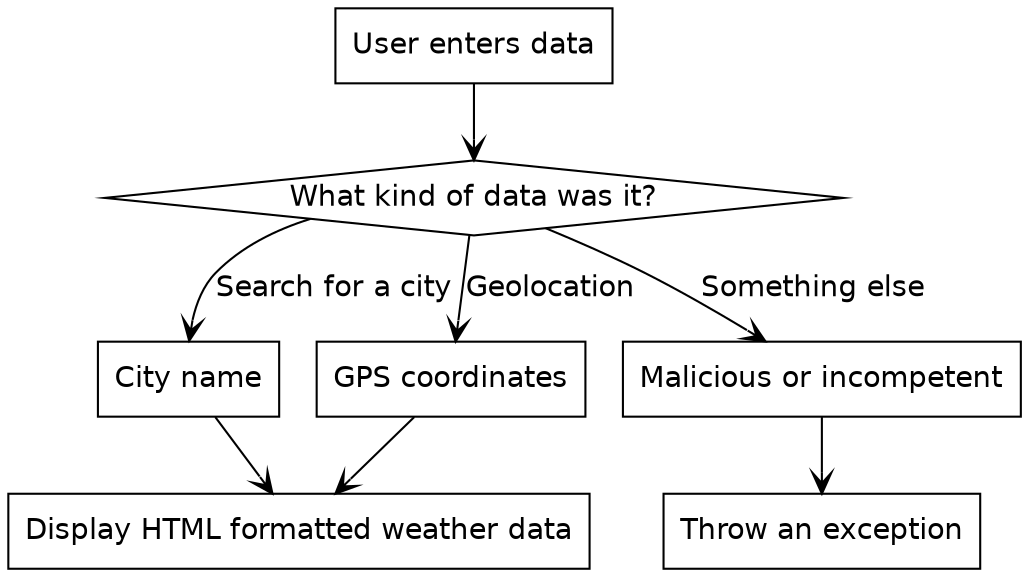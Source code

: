 digraph G {
	/* first, set the defualt settings */
	node [fontname="Helvetica",shape=box];
	edge [arrowhead=vee,fontname="Helvetica"];

	/* second, declare what actually appears as a variable */
	userInput [label="User enters data"];
	whatKind [label="What kind of data was it?", shape=diamond];
	cityName [label="City name"];
	gps [label="GPS coordinates"];
	badData [label="Malicious or incompetent"];
	display [label="Display HTML formatted weather data"];
	exception [label="Throw an exception"];

	/*finally, connect them */
	userInput -> whatKind;
	whatKind -> cityName [label="Search for a city"];
	whatKind -> gps [label="Geolocation"];
	whatKind -> badData [label="Something else"];
	badData -> exception;
	cityName -> display;
	gps -> display;
}